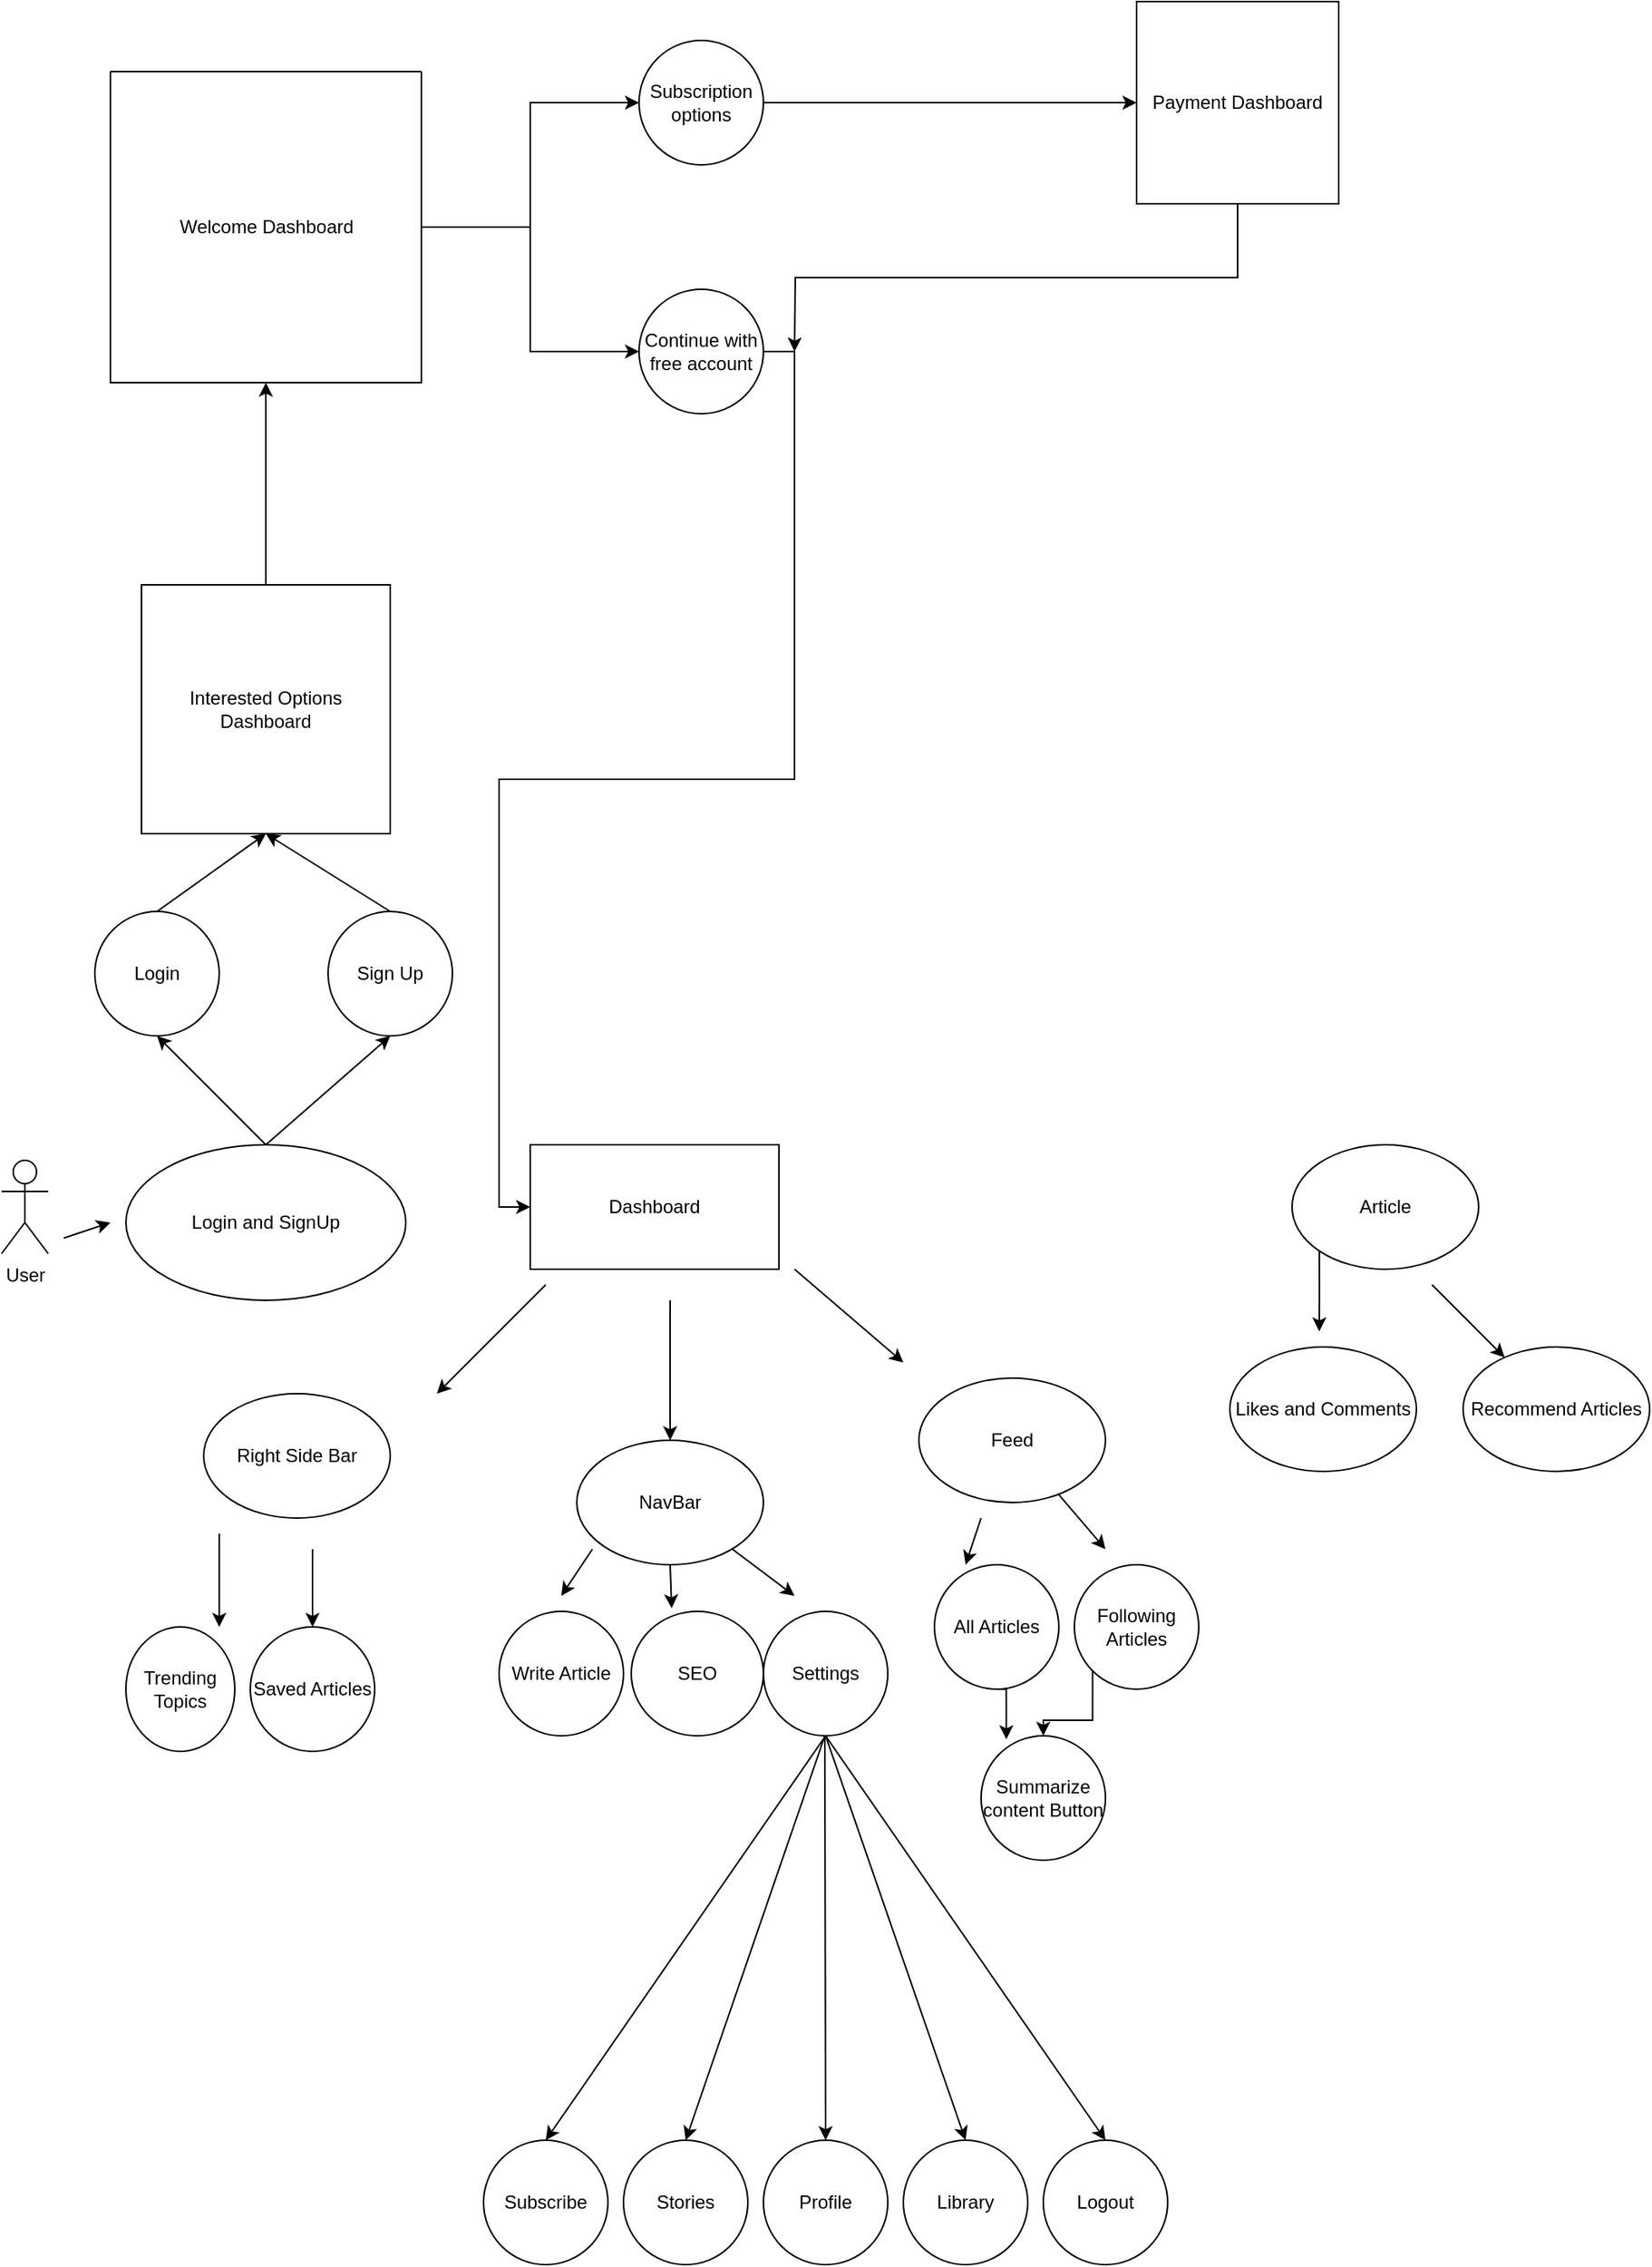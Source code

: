 <mxfile version="22.0.0" type="github">
  <diagram name="Page-1" id="HLBAHSRAQftFI1AV-PXY">
    <mxGraphModel dx="1434" dy="20790" grid="1" gridSize="10" guides="1" tooltips="1" connect="1" arrows="1" fold="1" page="1" pageScale="1" pageWidth="20000" pageHeight="20000" math="0" shadow="0">
      <root>
        <mxCell id="0" />
        <mxCell id="1" parent="0" />
        <mxCell id="kWuQgmkxJEoCWj09236m-1" value="Login and SignUp" style="ellipse;whiteSpace=wrap;html=1;" parent="1" vertex="1">
          <mxGeometry x="100" y="70" width="180" height="100" as="geometry" />
        </mxCell>
        <mxCell id="kWuQgmkxJEoCWj09236m-2" value="Text" style="text;strokeColor=none;align=center;fillColor=none;html=1;verticalAlign=middle;whiteSpace=wrap;rounded=0;" parent="1" vertex="1">
          <mxGeometry x="440" y="95" width="60" height="30" as="geometry" />
        </mxCell>
        <mxCell id="kWuQgmkxJEoCWj09236m-3" value="Dashboard" style="square;whiteSpace=wrap;html=1;" parent="1" vertex="1">
          <mxGeometry x="360" y="70" width="160" height="80" as="geometry" />
        </mxCell>
        <mxCell id="kWuQgmkxJEoCWj09236m-8" value="" style="endArrow=classic;html=1;rounded=0;" parent="1" target="kWuQgmkxJEoCWj09236m-5" edge="1">
          <mxGeometry width="50" height="50" relative="1" as="geometry">
            <mxPoint x="450" y="170" as="sourcePoint" />
            <mxPoint x="520" y="241" as="targetPoint" />
            <Array as="points">
              <mxPoint x="450" y="220" />
            </Array>
          </mxGeometry>
        </mxCell>
        <mxCell id="kWuQgmkxJEoCWj09236m-10" value="Feed" style="ellipse;whiteSpace=wrap;html=1;" parent="1" vertex="1">
          <mxGeometry x="610" y="220" width="120" height="80" as="geometry" />
        </mxCell>
        <mxCell id="kWuQgmkxJEoCWj09236m-11" value="Right Side Bar" style="ellipse;whiteSpace=wrap;html=1;" parent="1" vertex="1">
          <mxGeometry x="150" y="230" width="120" height="80" as="geometry" />
        </mxCell>
        <mxCell id="kWuQgmkxJEoCWj09236m-12" value="" style="endArrow=classic;html=1;rounded=0;" parent="1" edge="1">
          <mxGeometry width="50" height="50" relative="1" as="geometry">
            <mxPoint x="370" y="160" as="sourcePoint" />
            <mxPoint x="300" y="230" as="targetPoint" />
          </mxGeometry>
        </mxCell>
        <mxCell id="kWuQgmkxJEoCWj09236m-13" value="" style="endArrow=classic;html=1;rounded=0;" parent="1" edge="1">
          <mxGeometry width="50" height="50" relative="1" as="geometry">
            <mxPoint x="530" y="150" as="sourcePoint" />
            <mxPoint x="600" y="210" as="targetPoint" />
            <Array as="points" />
          </mxGeometry>
        </mxCell>
        <mxCell id="kWuQgmkxJEoCWj09236m-15" value="Saved Articles" style="ellipse;whiteSpace=wrap;html=1;" parent="1" vertex="1">
          <mxGeometry x="180" y="380" width="80" height="80" as="geometry" />
        </mxCell>
        <mxCell id="kWuQgmkxJEoCWj09236m-16" value="Trending Topics" style="ellipse;whiteSpace=wrap;html=1;" parent="1" vertex="1">
          <mxGeometry x="100" y="380" width="70" height="80" as="geometry" />
        </mxCell>
        <mxCell id="kWuQgmkxJEoCWj09236m-17" value="" style="endArrow=classic;html=1;rounded=0;" parent="1" edge="1">
          <mxGeometry width="50" height="50" relative="1" as="geometry">
            <mxPoint x="160" y="320" as="sourcePoint" />
            <mxPoint x="160" y="380" as="targetPoint" />
          </mxGeometry>
        </mxCell>
        <mxCell id="kWuQgmkxJEoCWj09236m-18" value="" style="endArrow=classic;html=1;rounded=0;" parent="1" source="kWuQgmkxJEoCWj09236m-5" edge="1">
          <mxGeometry width="50" height="50" relative="1" as="geometry">
            <mxPoint x="400" y="310" as="sourcePoint" />
            <mxPoint x="450" y="260" as="targetPoint" />
          </mxGeometry>
        </mxCell>
        <mxCell id="kWuQgmkxJEoCWj09236m-19" value="" style="endArrow=classic;html=1;rounded=0;" parent="1" target="kWuQgmkxJEoCWj09236m-5" edge="1">
          <mxGeometry width="50" height="50" relative="1" as="geometry">
            <mxPoint x="400" y="310" as="sourcePoint" />
            <mxPoint x="450" y="260" as="targetPoint" />
          </mxGeometry>
        </mxCell>
        <mxCell id="kWuQgmkxJEoCWj09236m-5" value="NavBar" style="ellipse;whiteSpace=wrap;html=1;" parent="1" vertex="1">
          <mxGeometry x="390" y="260" width="120" height="80" as="geometry" />
        </mxCell>
        <mxCell id="kWuQgmkxJEoCWj09236m-20" value="" style="endArrow=classic;html=1;rounded=0;" parent="1" edge="1">
          <mxGeometry width="50" height="50" relative="1" as="geometry">
            <mxPoint x="220" y="330" as="sourcePoint" />
            <mxPoint x="220" y="380" as="targetPoint" />
          </mxGeometry>
        </mxCell>
        <mxCell id="kWuQgmkxJEoCWj09236m-21" value="User" style="shape=umlActor;verticalLabelPosition=bottom;verticalAlign=top;html=1;outlineConnect=0;" parent="1" vertex="1">
          <mxGeometry x="20" y="80" width="30" height="60" as="geometry" />
        </mxCell>
        <mxCell id="kWuQgmkxJEoCWj09236m-22" value="" style="endArrow=classic;html=1;rounded=0;" parent="1" edge="1">
          <mxGeometry width="50" height="50" relative="1" as="geometry">
            <mxPoint x="60" y="130" as="sourcePoint" />
            <mxPoint x="90" y="120" as="targetPoint" />
          </mxGeometry>
        </mxCell>
        <mxCell id="kWuQgmkxJEoCWj09236m-26" value="Write Article" style="ellipse;whiteSpace=wrap;html=1;" parent="1" vertex="1">
          <mxGeometry x="340" y="370" width="80" height="80" as="geometry" />
        </mxCell>
        <mxCell id="kWuQgmkxJEoCWj09236m-27" value="" style="endArrow=classic;html=1;rounded=0;" parent="1" edge="1">
          <mxGeometry width="50" height="50" relative="1" as="geometry">
            <mxPoint x="400" y="330" as="sourcePoint" />
            <mxPoint x="380" y="360" as="targetPoint" />
          </mxGeometry>
        </mxCell>
        <mxCell id="kWuQgmkxJEoCWj09236m-28" value="SEO" style="ellipse;whiteSpace=wrap;html=1;" parent="1" vertex="1">
          <mxGeometry x="425" y="370" width="85" height="80" as="geometry" />
        </mxCell>
        <mxCell id="kWuQgmkxJEoCWj09236m-29" value="Settings" style="ellipse;whiteSpace=wrap;html=1;" parent="1" vertex="1">
          <mxGeometry x="510" y="370" width="80" height="80" as="geometry" />
        </mxCell>
        <mxCell id="kWuQgmkxJEoCWj09236m-30" value="" style="endArrow=classic;html=1;rounded=0;entryX=0.306;entryY=-0.025;entryDx=0;entryDy=0;entryPerimeter=0;" parent="1" target="kWuQgmkxJEoCWj09236m-28" edge="1">
          <mxGeometry width="50" height="50" relative="1" as="geometry">
            <mxPoint x="450" y="340" as="sourcePoint" />
            <mxPoint x="450" y="360" as="targetPoint" />
          </mxGeometry>
        </mxCell>
        <mxCell id="kWuQgmkxJEoCWj09236m-31" value="" style="endArrow=classic;html=1;rounded=0;" parent="1" source="kWuQgmkxJEoCWj09236m-5" edge="1">
          <mxGeometry width="50" height="50" relative="1" as="geometry">
            <mxPoint x="450" y="320" as="sourcePoint" />
            <mxPoint x="530" y="360" as="targetPoint" />
          </mxGeometry>
        </mxCell>
        <mxCell id="kWuQgmkxJEoCWj09236m-32" value="All Articles" style="ellipse;whiteSpace=wrap;html=1;" parent="1" vertex="1">
          <mxGeometry x="620" y="340" width="80" height="80" as="geometry" />
        </mxCell>
        <mxCell id="aPIvRnaIBogNojtCmJOu-9" style="edgeStyle=orthogonalEdgeStyle;rounded=0;orthogonalLoop=1;jettySize=auto;html=1;exitX=0;exitY=1;exitDx=0;exitDy=0;entryX=0.5;entryY=0;entryDx=0;entryDy=0;" edge="1" parent="1" source="kWuQgmkxJEoCWj09236m-33" target="aPIvRnaIBogNojtCmJOu-7">
          <mxGeometry relative="1" as="geometry" />
        </mxCell>
        <mxCell id="kWuQgmkxJEoCWj09236m-33" value="Following Articles" style="ellipse;whiteSpace=wrap;html=1;" parent="1" vertex="1">
          <mxGeometry x="710" y="340" width="80" height="80" as="geometry" />
        </mxCell>
        <mxCell id="kWuQgmkxJEoCWj09236m-34" value="" style="endArrow=classic;html=1;rounded=0;" parent="1" source="kWuQgmkxJEoCWj09236m-10" edge="1">
          <mxGeometry width="50" height="50" relative="1" as="geometry">
            <mxPoint x="700" y="325" as="sourcePoint" />
            <mxPoint x="730" y="330" as="targetPoint" />
          </mxGeometry>
        </mxCell>
        <mxCell id="kWuQgmkxJEoCWj09236m-35" value="" style="endArrow=classic;html=1;rounded=0;entryX=0.25;entryY=0;entryDx=0;entryDy=0;entryPerimeter=0;" parent="1" target="kWuQgmkxJEoCWj09236m-32" edge="1">
          <mxGeometry width="50" height="50" relative="1" as="geometry">
            <mxPoint x="650" y="310" as="sourcePoint" />
            <mxPoint x="630" y="290" as="targetPoint" />
          </mxGeometry>
        </mxCell>
        <mxCell id="5FA6khE3D7yvK3VwwhYJ-2" value="Profile" style="ellipse;whiteSpace=wrap;html=1;aspect=fixed;" parent="1" vertex="1">
          <mxGeometry x="510" y="710" width="80" height="80" as="geometry" />
        </mxCell>
        <mxCell id="5FA6khE3D7yvK3VwwhYJ-4" value="" style="endArrow=classic;html=1;rounded=0;entryX=0.5;entryY=0;entryDx=0;entryDy=0;" parent="1" target="5FA6khE3D7yvK3VwwhYJ-2" edge="1">
          <mxGeometry width="50" height="50" relative="1" as="geometry">
            <mxPoint x="549.5" y="450" as="sourcePoint" />
            <mxPoint x="550" y="500" as="targetPoint" />
          </mxGeometry>
        </mxCell>
        <mxCell id="5FA6khE3D7yvK3VwwhYJ-5" value="Library" style="ellipse;whiteSpace=wrap;html=1;aspect=fixed;" parent="1" vertex="1">
          <mxGeometry x="600" y="710" width="80" height="80" as="geometry" />
        </mxCell>
        <mxCell id="5FA6khE3D7yvK3VwwhYJ-6" value="Stories" style="ellipse;whiteSpace=wrap;html=1;aspect=fixed;" parent="1" vertex="1">
          <mxGeometry x="420" y="710" width="80" height="80" as="geometry" />
        </mxCell>
        <mxCell id="5FA6khE3D7yvK3VwwhYJ-7" value="" style="endArrow=classic;html=1;rounded=0;entryX=0.5;entryY=0;entryDx=0;entryDy=0;" parent="1" target="5FA6khE3D7yvK3VwwhYJ-6" edge="1">
          <mxGeometry width="50" height="50" relative="1" as="geometry">
            <mxPoint x="549.5" y="450" as="sourcePoint" />
            <mxPoint x="550" y="710" as="targetPoint" />
          </mxGeometry>
        </mxCell>
        <mxCell id="5FA6khE3D7yvK3VwwhYJ-9" value="" style="endArrow=classic;html=1;rounded=0;entryX=0.5;entryY=0;entryDx=0;entryDy=0;exitX=0.5;exitY=1;exitDx=0;exitDy=0;" parent="1" source="kWuQgmkxJEoCWj09236m-29" target="5FA6khE3D7yvK3VwwhYJ-5" edge="1">
          <mxGeometry width="50" height="50" relative="1" as="geometry">
            <mxPoint x="559.5" y="460" as="sourcePoint" />
            <mxPoint x="560" y="720" as="targetPoint" />
          </mxGeometry>
        </mxCell>
        <mxCell id="5FA6khE3D7yvK3VwwhYJ-10" value="Logout" style="ellipse;whiteSpace=wrap;html=1;aspect=fixed;" parent="1" vertex="1">
          <mxGeometry x="690" y="710" width="80" height="80" as="geometry" />
        </mxCell>
        <mxCell id="5FA6khE3D7yvK3VwwhYJ-11" value="" style="endArrow=classic;html=1;rounded=0;entryX=0.5;entryY=0;entryDx=0;entryDy=0;exitX=0.5;exitY=1;exitDx=0;exitDy=0;" parent="1" source="kWuQgmkxJEoCWj09236m-29" target="5FA6khE3D7yvK3VwwhYJ-10" edge="1">
          <mxGeometry width="50" height="50" relative="1" as="geometry">
            <mxPoint x="560" y="460" as="sourcePoint" />
            <mxPoint x="650" y="720" as="targetPoint" />
          </mxGeometry>
        </mxCell>
        <mxCell id="5FA6khE3D7yvK3VwwhYJ-12" value="Subscribe" style="ellipse;whiteSpace=wrap;html=1;aspect=fixed;" parent="1" vertex="1">
          <mxGeometry x="330" y="710" width="80" height="80" as="geometry" />
        </mxCell>
        <mxCell id="5FA6khE3D7yvK3VwwhYJ-13" value="" style="endArrow=classic;html=1;rounded=0;entryX=0.5;entryY=0;entryDx=0;entryDy=0;" parent="1" target="5FA6khE3D7yvK3VwwhYJ-12" edge="1">
          <mxGeometry width="50" height="50" relative="1" as="geometry">
            <mxPoint x="550" y="450" as="sourcePoint" />
            <mxPoint x="470" y="720" as="targetPoint" />
          </mxGeometry>
        </mxCell>
        <mxCell id="M7W290cnq0c0b7fb404U-10" value="Sign Up" style="ellipse;whiteSpace=wrap;html=1;aspect=fixed;" vertex="1" parent="1">
          <mxGeometry x="230" y="-80" width="80" height="80" as="geometry" />
        </mxCell>
        <mxCell id="M7W290cnq0c0b7fb404U-11" value="Login" style="ellipse;whiteSpace=wrap;html=1;aspect=fixed;" vertex="1" parent="1">
          <mxGeometry x="80" y="-80" width="80" height="80" as="geometry" />
        </mxCell>
        <mxCell id="M7W290cnq0c0b7fb404U-12" value="" style="endArrow=classic;html=1;rounded=0;entryX=0.5;entryY=1;entryDx=0;entryDy=0;" edge="1" parent="1" target="M7W290cnq0c0b7fb404U-11">
          <mxGeometry width="50" height="50" relative="1" as="geometry">
            <mxPoint x="190" y="70" as="sourcePoint" />
            <mxPoint x="450" y="-130" as="targetPoint" />
          </mxGeometry>
        </mxCell>
        <mxCell id="M7W290cnq0c0b7fb404U-13" value="" style="endArrow=classic;html=1;rounded=0;exitX=0.5;exitY=0;exitDx=0;exitDy=0;entryX=0.5;entryY=1;entryDx=0;entryDy=0;" edge="1" parent="1" source="kWuQgmkxJEoCWj09236m-1" target="M7W290cnq0c0b7fb404U-10">
          <mxGeometry width="50" height="50" relative="1" as="geometry">
            <mxPoint x="400" y="-80" as="sourcePoint" />
            <mxPoint x="450" y="-130" as="targetPoint" />
          </mxGeometry>
        </mxCell>
        <mxCell id="M7W290cnq0c0b7fb404U-24" style="edgeStyle=orthogonalEdgeStyle;rounded=0;orthogonalLoop=1;jettySize=auto;html=1;exitX=0.5;exitY=0;exitDx=0;exitDy=0;entryX=0.5;entryY=1;entryDx=0;entryDy=0;" edge="1" parent="1" source="M7W290cnq0c0b7fb404U-19" target="M7W290cnq0c0b7fb404U-23">
          <mxGeometry relative="1" as="geometry" />
        </mxCell>
        <mxCell id="M7W290cnq0c0b7fb404U-19" value="Interested Options Dashboard" style="whiteSpace=wrap;html=1;aspect=fixed;" vertex="1" parent="1">
          <mxGeometry x="110" y="-290" width="160" height="160" as="geometry" />
        </mxCell>
        <mxCell id="M7W290cnq0c0b7fb404U-20" value="" style="endArrow=classic;html=1;rounded=0;exitX=0.5;exitY=0;exitDx=0;exitDy=0;entryX=0.5;entryY=1;entryDx=0;entryDy=0;" edge="1" parent="1" source="M7W290cnq0c0b7fb404U-11" target="M7W290cnq0c0b7fb404U-19">
          <mxGeometry width="50" height="50" relative="1" as="geometry">
            <mxPoint x="120" y="-90" as="sourcePoint" />
            <mxPoint x="450" y="-260" as="targetPoint" />
          </mxGeometry>
        </mxCell>
        <mxCell id="M7W290cnq0c0b7fb404U-21" value="" style="endArrow=classic;html=1;rounded=0;exitX=0.5;exitY=0;exitDx=0;exitDy=0;entryX=0.5;entryY=1;entryDx=0;entryDy=0;" edge="1" parent="1" source="M7W290cnq0c0b7fb404U-10" target="M7W290cnq0c0b7fb404U-19">
          <mxGeometry width="50" height="50" relative="1" as="geometry">
            <mxPoint x="400" y="-210" as="sourcePoint" />
            <mxPoint x="450" y="-260" as="targetPoint" />
          </mxGeometry>
        </mxCell>
        <mxCell id="aPIvRnaIBogNojtCmJOu-6" style="edgeStyle=orthogonalEdgeStyle;rounded=0;orthogonalLoop=1;jettySize=auto;html=1;exitX=0;exitY=1;exitDx=0;exitDy=0;" edge="1" parent="1" source="aPIvRnaIBogNojtCmJOu-1">
          <mxGeometry relative="1" as="geometry">
            <mxPoint x="867.5" y="190" as="targetPoint" />
          </mxGeometry>
        </mxCell>
        <mxCell id="aPIvRnaIBogNojtCmJOu-1" value="Article" style="ellipse;whiteSpace=wrap;html=1;" vertex="1" parent="1">
          <mxGeometry x="850" y="70" width="120" height="80" as="geometry" />
        </mxCell>
        <mxCell id="M7W290cnq0c0b7fb404U-28" style="edgeStyle=orthogonalEdgeStyle;rounded=0;orthogonalLoop=1;jettySize=auto;html=1;exitX=1;exitY=0.5;exitDx=0;exitDy=0;" edge="1" parent="1" source="M7W290cnq0c0b7fb404U-23" target="M7W290cnq0c0b7fb404U-27">
          <mxGeometry relative="1" as="geometry" />
        </mxCell>
        <mxCell id="aPIvRnaIBogNojtCmJOu-2" value="Likes and Comments" style="ellipse;whiteSpace=wrap;html=1;" vertex="1" parent="1">
          <mxGeometry x="810" y="200" width="120" height="80" as="geometry" />
        </mxCell>
        <mxCell id="M7W290cnq0c0b7fb404U-30" style="edgeStyle=orthogonalEdgeStyle;rounded=0;orthogonalLoop=1;jettySize=auto;html=1;exitX=1;exitY=0.5;exitDx=0;exitDy=0;entryX=0;entryY=0.5;entryDx=0;entryDy=0;" edge="1" parent="1" source="M7W290cnq0c0b7fb404U-23" target="M7W290cnq0c0b7fb404U-29">
          <mxGeometry relative="1" as="geometry" />
        </mxCell>
        <mxCell id="aPIvRnaIBogNojtCmJOu-3" value="Recommend Articles" style="ellipse;whiteSpace=wrap;html=1;" vertex="1" parent="1">
          <mxGeometry x="960" y="200" width="120" height="80" as="geometry" />
        </mxCell>
        <mxCell id="M7W290cnq0c0b7fb404U-23" value="" style="swimlane;startSize=0;" vertex="1" parent="1">
          <mxGeometry x="90" y="-620" width="200" height="200" as="geometry">
            <mxRectangle x="320" y="-520" width="50" height="40" as="alternateBounds" />
          </mxGeometry>
        </mxCell>
        <mxCell id="M7W290cnq0c0b7fb404U-26" value="Welcome Dashboard" style="text;html=1;align=center;verticalAlign=middle;resizable=0;points=[];autosize=1;strokeColor=none;fillColor=none;" vertex="1" parent="M7W290cnq0c0b7fb404U-23">
          <mxGeometry x="30" y="85" width="140" height="30" as="geometry" />
        </mxCell>
        <mxCell id="M7W290cnq0c0b7fb404U-34" style="edgeStyle=orthogonalEdgeStyle;rounded=0;orthogonalLoop=1;jettySize=auto;html=1;exitX=1;exitY=0.5;exitDx=0;exitDy=0;" edge="1" parent="1" source="M7W290cnq0c0b7fb404U-27" target="M7W290cnq0c0b7fb404U-32">
          <mxGeometry relative="1" as="geometry" />
        </mxCell>
        <mxCell id="M7W290cnq0c0b7fb404U-27" value="Subscription options" style="ellipse;whiteSpace=wrap;html=1;aspect=fixed;" vertex="1" parent="1">
          <mxGeometry x="430" y="-640" width="80" height="80" as="geometry" />
        </mxCell>
        <mxCell id="M7W290cnq0c0b7fb404U-31" style="edgeStyle=orthogonalEdgeStyle;rounded=0;orthogonalLoop=1;jettySize=auto;html=1;exitX=1;exitY=0.5;exitDx=0;exitDy=0;entryX=0;entryY=0.5;entryDx=0;entryDy=0;" edge="1" parent="1" source="M7W290cnq0c0b7fb404U-29" target="kWuQgmkxJEoCWj09236m-3">
          <mxGeometry relative="1" as="geometry" />
        </mxCell>
        <mxCell id="aPIvRnaIBogNojtCmJOu-5" value="" style="endArrow=classic;html=1;rounded=0;" edge="1" parent="1" target="aPIvRnaIBogNojtCmJOu-3">
          <mxGeometry width="50" height="50" relative="1" as="geometry">
            <mxPoint x="940" y="160" as="sourcePoint" />
            <mxPoint x="990" y="120" as="targetPoint" />
          </mxGeometry>
        </mxCell>
        <mxCell id="M7W290cnq0c0b7fb404U-29" value="Continue with free account" style="ellipse;whiteSpace=wrap;html=1;aspect=fixed;" vertex="1" parent="1">
          <mxGeometry x="430" y="-480" width="80" height="80" as="geometry" />
        </mxCell>
        <mxCell id="M7W290cnq0c0b7fb404U-37" style="edgeStyle=orthogonalEdgeStyle;rounded=0;orthogonalLoop=1;jettySize=auto;html=1;exitX=0.5;exitY=1;exitDx=0;exitDy=0;" edge="1" parent="1" source="M7W290cnq0c0b7fb404U-32">
          <mxGeometry relative="1" as="geometry">
            <mxPoint x="530" y="-440" as="targetPoint" />
          </mxGeometry>
        </mxCell>
        <mxCell id="aPIvRnaIBogNojtCmJOu-7" value="Summarize content Button" style="ellipse;whiteSpace=wrap;html=1;" vertex="1" parent="1">
          <mxGeometry x="650" y="450" width="80" height="80" as="geometry" />
        </mxCell>
        <mxCell id="M7W290cnq0c0b7fb404U-32" value="Payment Dashboard" style="whiteSpace=wrap;html=1;aspect=fixed;" vertex="1" parent="1">
          <mxGeometry x="750" y="-665" width="130" height="130" as="geometry" />
        </mxCell>
        <mxCell id="aPIvRnaIBogNojtCmJOu-8" style="edgeStyle=orthogonalEdgeStyle;rounded=0;orthogonalLoop=1;jettySize=auto;html=1;exitX=0.5;exitY=1;exitDx=0;exitDy=0;entryX=0.203;entryY=0.028;entryDx=0;entryDy=0;entryPerimeter=0;" edge="1" parent="1" source="kWuQgmkxJEoCWj09236m-32" target="aPIvRnaIBogNojtCmJOu-7">
          <mxGeometry relative="1" as="geometry" />
        </mxCell>
      </root>
    </mxGraphModel>
  </diagram>
</mxfile>
